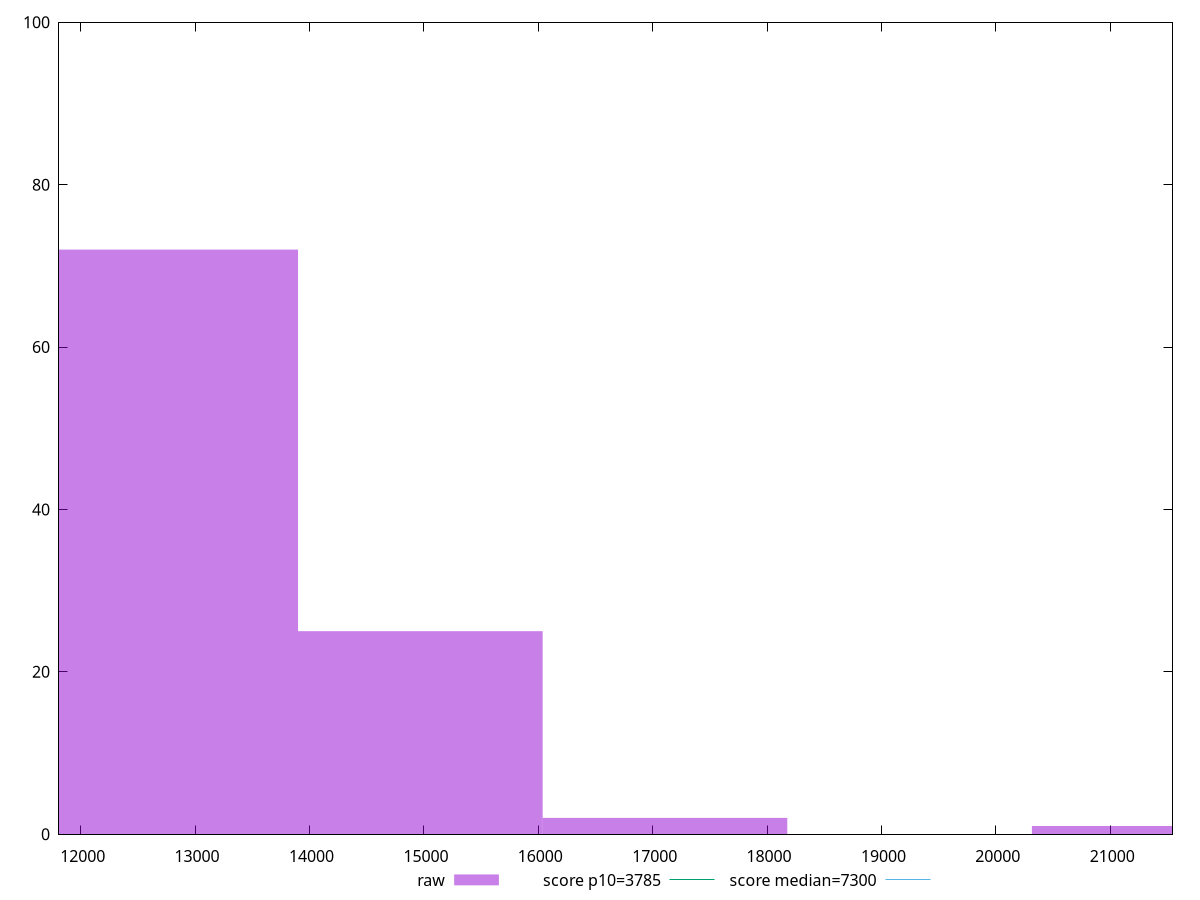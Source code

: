 reset

$raw <<EOF
21384.5372443545 1
12830.722346612698 72
14969.176071048147 25
17107.629795483597 2
EOF

set key outside below
set boxwidth 2138.4537244354497
set xrange [11810.271999999999:21544.384999999995]
set yrange [0:100]
set trange [0:100]
set style fill transparent solid 0.5 noborder

set parametric
set terminal svg size 640, 490 enhanced background rgb 'white'
set output "reprap/interactive/samples/pages/raw/histogram.svg"

plot $raw title "raw" with boxes, \
     3785,t title "score p10=3785", \
     7300,t title "score median=7300"

reset
